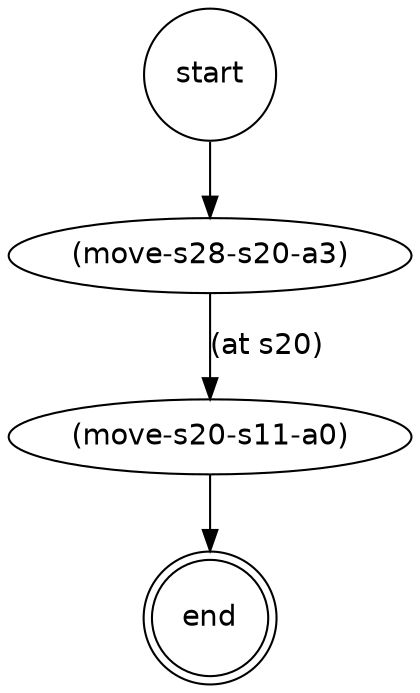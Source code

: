 strict digraph "" {
	graph [fontname=helvetica];
	node [fontname=helvetica,
		label="\N",
		shape=ellipse
	];
	edge [fontname=helvetica];
	"(end)"	[label=end,
		peripheries=2,
		shape=circle];
	"(move-s20-s11-a0)" -> "(end)";
	"(move-s28-s20-a3)" -> "(move-s20-s11-a0)"	[label="(at s20)"];
	"(start)"	[label=start,
		peripheries=1,
		shape=circle];
	"(start)" -> "(move-s28-s20-a3)";
}
